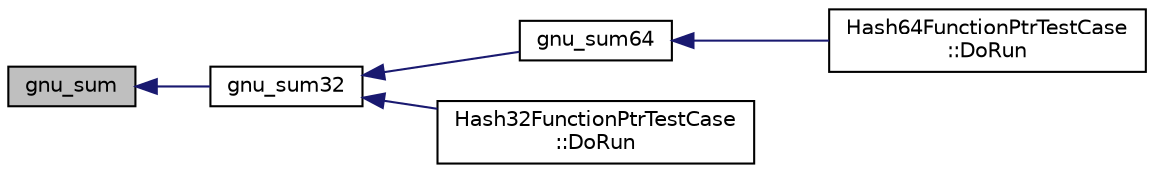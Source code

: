 digraph "gnu_sum"
{
  edge [fontname="Helvetica",fontsize="10",labelfontname="Helvetica",labelfontsize="10"];
  node [fontname="Helvetica",fontsize="10",shape=record];
  rankdir="LR";
  Node1 [label="gnu_sum",height=0.2,width=0.4,color="black", fillcolor="grey75", style="filled", fontcolor="black"];
  Node1 -> Node2 [dir="back",color="midnightblue",fontsize="10",style="solid"];
  Node2 [label="gnu_sum32",height=0.2,width=0.4,color="black", fillcolor="white", style="filled",URL="$df/d57/hash-test-suite_8cc.html#a31fea16bc13f0960dc1fa95592bde055"];
  Node2 -> Node3 [dir="back",color="midnightblue",fontsize="10",style="solid"];
  Node3 [label="gnu_sum64",height=0.2,width=0.4,color="black", fillcolor="white", style="filled",URL="$df/d57/hash-test-suite_8cc.html#a514822542f656473e568e95575b2d346"];
  Node3 -> Node4 [dir="back",color="midnightblue",fontsize="10",style="solid"];
  Node4 [label="Hash64FunctionPtrTestCase\l::DoRun",height=0.2,width=0.4,color="black", fillcolor="white", style="filled",URL="$d7/d1f/classHash64FunctionPtrTestCase.html#ae364f85f2a92f09ad92752745cd8181e",tooltip="Implementation to actually run this TestCase. "];
  Node2 -> Node5 [dir="back",color="midnightblue",fontsize="10",style="solid"];
  Node5 [label="Hash32FunctionPtrTestCase\l::DoRun",height=0.2,width=0.4,color="black", fillcolor="white", style="filled",URL="$da/dcf/classHash32FunctionPtrTestCase.html#ad4a6c6e792b1a5cae85e12efa0b2f897",tooltip="Implementation to actually run this TestCase. "];
}

